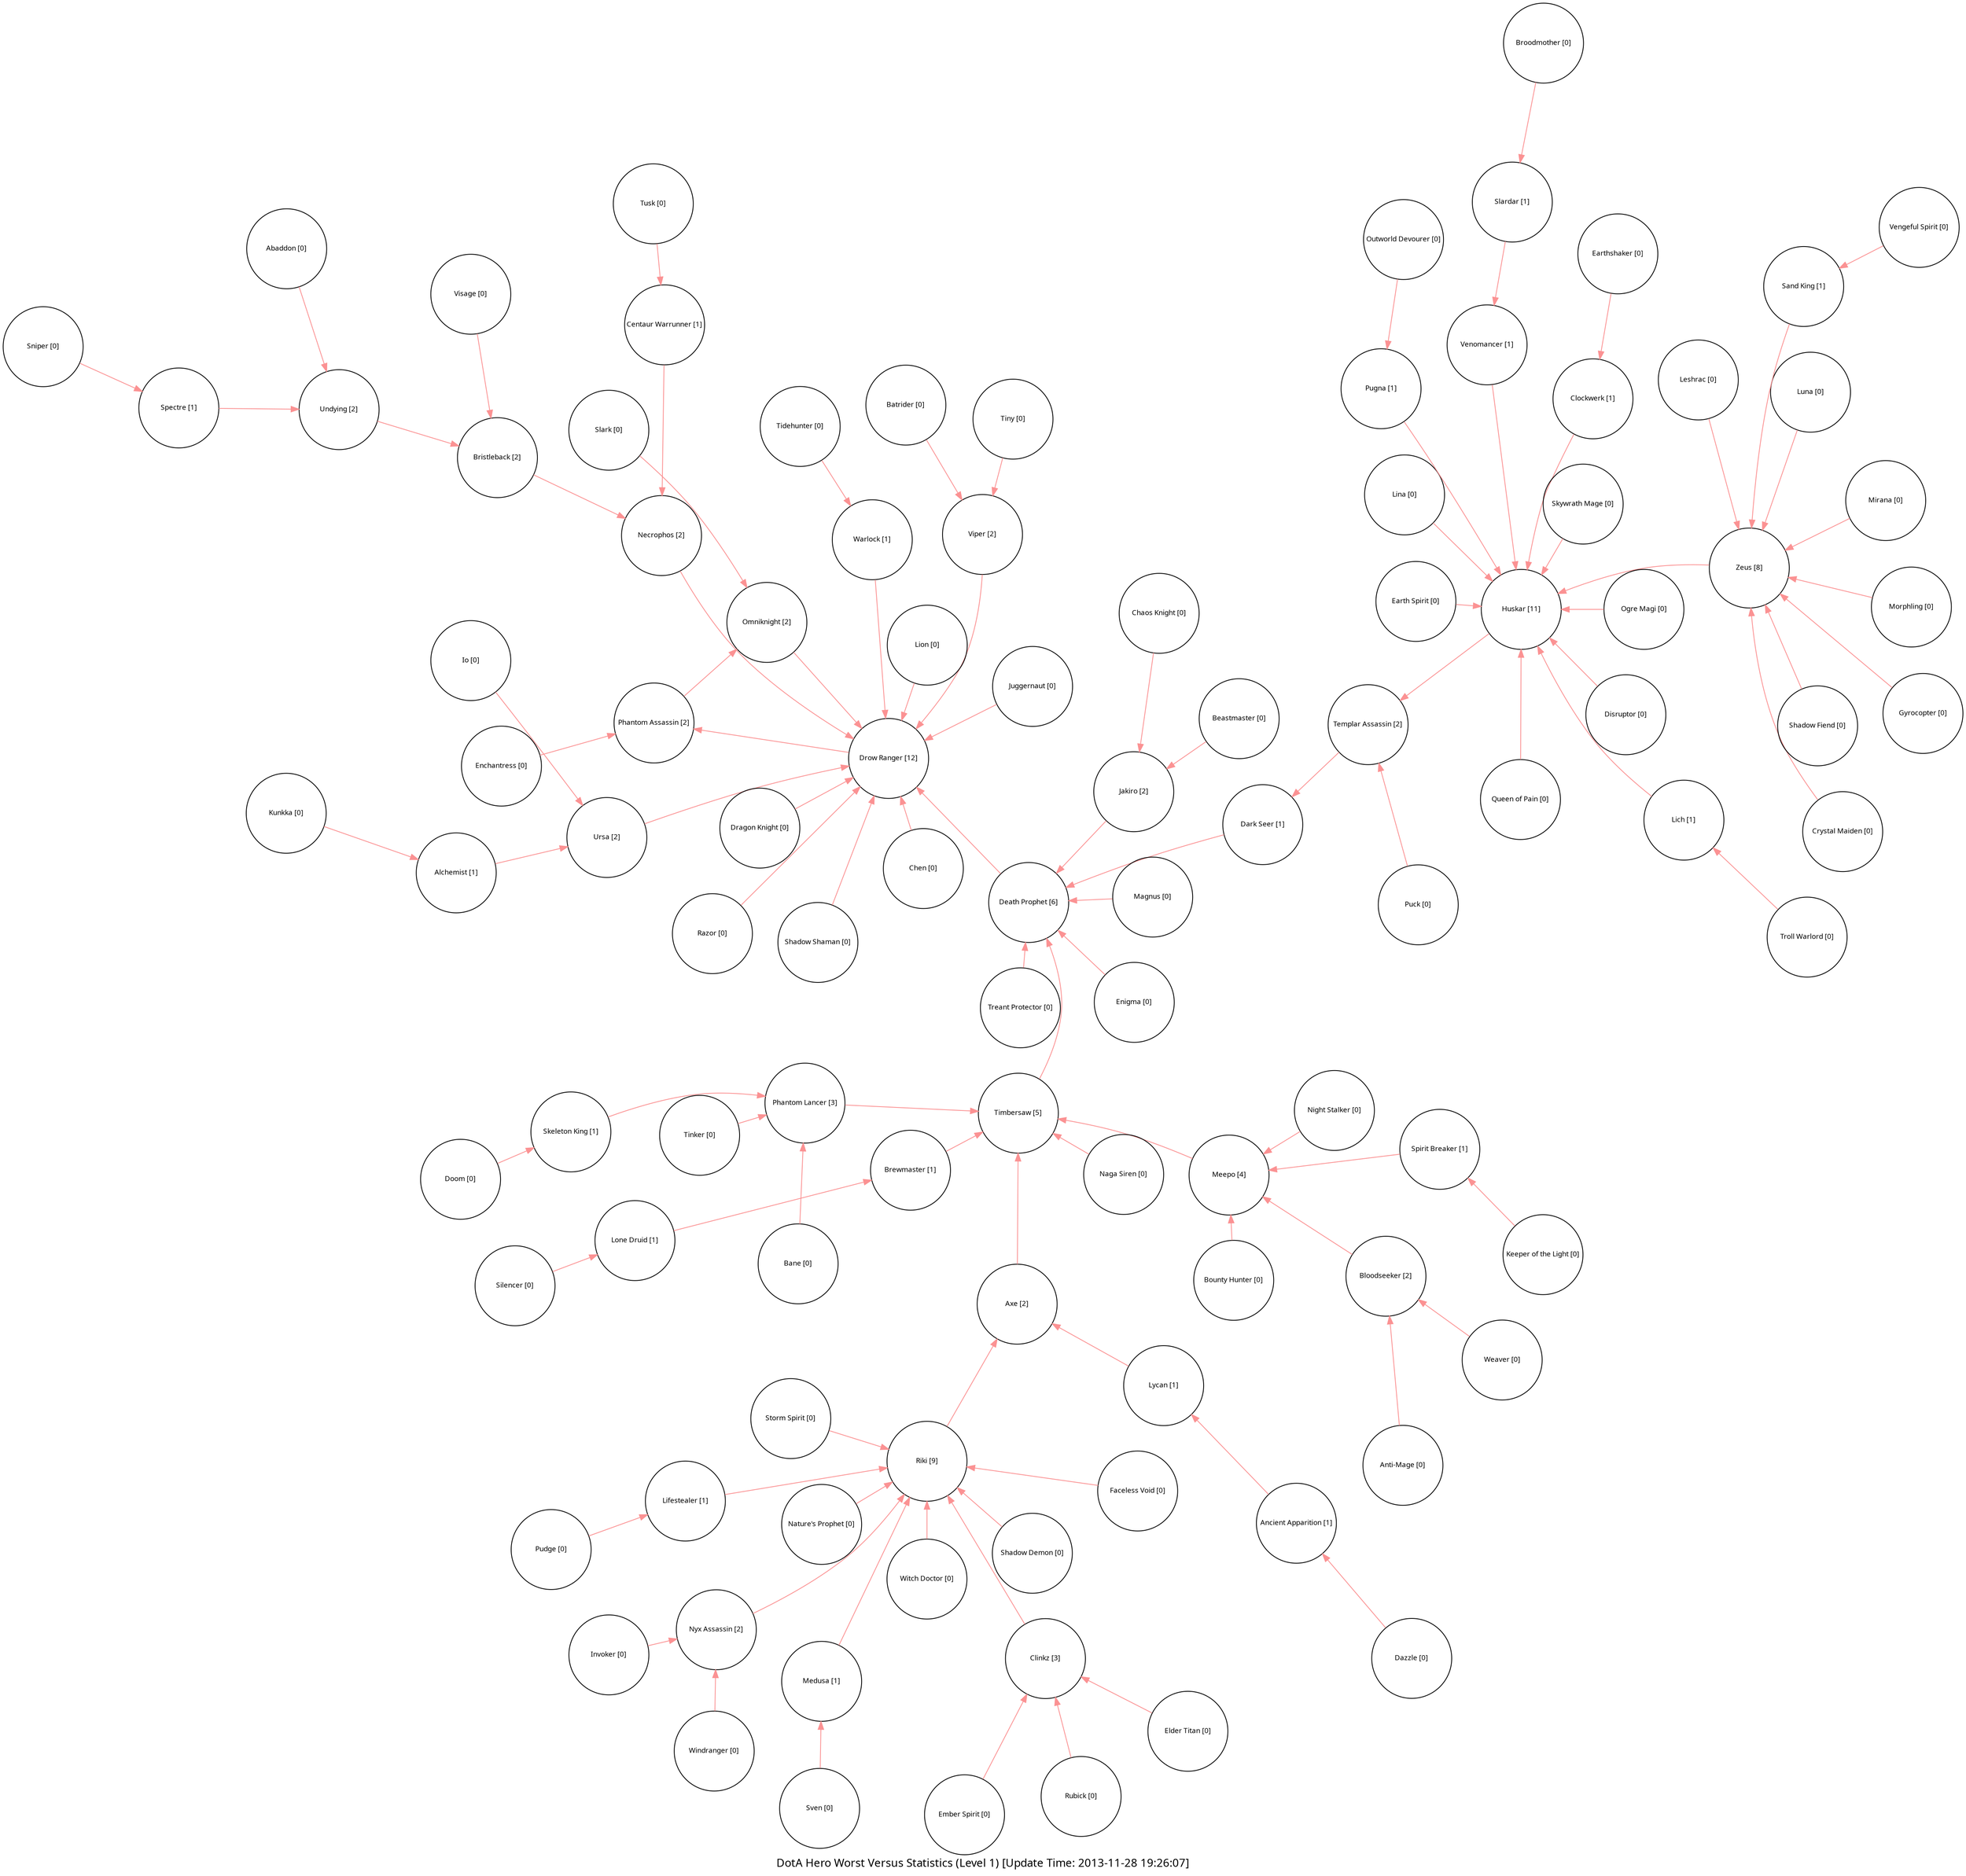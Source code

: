 digraph worst_level_1
{
    layout = neato;
    overlap = false;
    splines = true;
    fontname = "Calibri";
    label = "DotA Hero Worst Versus Statistics (Level 1) [Update Time: 2013-11-28 19:26:07]";
    sep = "+16";
    node [fontname = "Calibri", fontsize = 9, fixedsize = true, width = 1.4, height = 1.4];
    h0 [href = "http://dotabuff.com/heroes/abaddon", label = "Abaddon [0]"];
    h0 -> h93 [color = "#fb9293", tooltip = "Abaddon → Undying [1]&#10;Advantage = -2.96%&#10;Win Rate = 55.04%&#10;Matches = 43251"];
    h1 [href = "http://dotabuff.com/heroes/alchemist", label = "Alchemist [1]"];
    h1 -> h94 [color = "#fb9293", tooltip = "Alchemist → Ursa [1]&#10;Advantage = -5.18%&#10;Win Rate = 39.94%&#10;Matches = 129174"];
    h2 [href = "http://dotabuff.com/heroes/ancient-apparition", label = "Ancient Apparition [1]"];
    h2 -> h48 [color = "#fb9293", tooltip = "Ancient Apparition → Lycan [1]&#10;Advantage = -3.45%&#10;Win Rate = 40.85%&#10;Matches = 31834"];
    h3 [href = "http://dotabuff.com/heroes/anti-mage", label = "Anti-Mage [0]"];
    h3 -> h8 [color = "#fb9293", tooltip = "Anti-Mage → Bloodseeker [1]&#10;Advantage = -6.51%&#10;Win Rate = 34.58%&#10;Matches = 269543"];
    h4 [href = "http://dotabuff.com/heroes/axe", label = "Axe [2]"];
    h4 -> h87 [color = "#fb9293", tooltip = "Axe → Timbersaw [1]&#10;Advantage = -4.68%&#10;Win Rate = 45.75%&#10;Matches = 185724"];
    h5 [href = "http://dotabuff.com/heroes/bane", label = "Bane [0]"];
    h5 -> h63 [color = "#fb9293", tooltip = "Bane → Phantom Lancer [1]&#10;Advantage = -3.19%&#10;Win Rate = 41.47%&#10;Matches = 55618"];
    h6 [href = "http://dotabuff.com/heroes/batrider", label = "Batrider [0]"];
    h6 -> h97 [color = "#fb9293", tooltip = "Batrider → Viper [1]&#10;Advantage = -4.07%&#10;Win Rate = 35.82%&#10;Matches = 57846"];
    h7 [href = "http://dotabuff.com/heroes/beastmaster", label = "Beastmaster [0]"];
    h7 -> h37 [color = "#fb9293", tooltip = "Beastmaster → Jakiro [1]&#10;Advantage = -3.09%&#10;Win Rate = 42.04%&#10;Matches = 29274"];
    h8 [href = "http://dotabuff.com/heroes/bloodseeker", label = "Bloodseeker [2]"];
    h8 -> h51 [color = "#fb9293", tooltip = "Bloodseeker → Meepo [1]&#10;Advantage = -4.75%&#10;Win Rate = 53.87%&#10;Matches = 76107"];
    h9 [href = "http://dotabuff.com/heroes/bounty-hunter", label = "Bounty Hunter [0]"];
    h9 -> h51 [color = "#fb9293", tooltip = "Bounty Hunter → Meepo [1]&#10;Advantage = -4.12%&#10;Win Rate = 49.72%&#10;Matches = 74349"];
    h10 [href = "http://dotabuff.com/heroes/brewmaster", label = "Brewmaster [1]"];
    h10 -> h87 [color = "#fb9293", tooltip = "Brewmaster → Timbersaw [1]&#10;Advantage = -3.63%&#10;Win Rate = 47.08%&#10;Matches = 44373"];
    h11 [href = "http://dotabuff.com/heroes/bristleback", label = "Bristleback [2]"];
    h11 -> h56 [color = "#fb9293", tooltip = "Bristleback → Necrophos [1]&#10;Advantage = -4.65%&#10;Win Rate = 41.26%&#10;Matches = 77881"];
    h12 [href = "http://dotabuff.com/heroes/broodmother", label = "Broodmother [0]"];
    h12 -> h78 [color = "#fb9293", tooltip = "Broodmother → Slardar [1]&#10;Advantage = -5.43%&#10;Win Rate = 37.95%&#10;Matches = 67383"];
    h13 [href = "http://dotabuff.com/heroes/centaur-warrunner", label = "Centaur Warrunner [1]"];
    h13 -> h56 [color = "#fb9293", tooltip = "Centaur Warrunner → Necrophos [1]&#10;Advantage = -3.63%&#10;Win Rate = 44.69%&#10;Matches = 56953"];
    h14 [href = "http://dotabuff.com/heroes/chaos-knight", label = "Chaos Knight [0]"];
    h14 -> h37 [color = "#fb9293", tooltip = "Chaos Knight → Jakiro [1]&#10;Advantage = -3.78%&#10;Win Rate = 40.35%&#10;Matches = 52984"];
    h15 [href = "http://dotabuff.com/heroes/chen", label = "Chen [0]"];
    h15 -> h25 [color = "#fb9293", tooltip = "Chen → Drow Ranger [1]&#10;Advantage = -4.17%&#10;Win Rate = 37.84%&#10;Matches = 34558"];
    h16 [href = "http://dotabuff.com/heroes/clinkz", label = "Clinkz [3]"];
    h16 -> h69 [color = "#fb9293", tooltip = "Clinkz → Riki [1]&#10;Advantage = -4.4%&#10;Win Rate = 38.86%&#10;Matches = 228299"];
    h17 [href = "http://dotabuff.com/heroes/clockwerk", label = "Clockwerk [1]"];
    h17 -> h34 [color = "#fb9293", tooltip = "Clockwerk → Huskar [1]&#10;Advantage = -5.11%&#10;Win Rate = 49.63%&#10;Matches = 83343"];
    h18 [href = "http://dotabuff.com/heroes/crystal-maiden", label = "Crystal Maiden [0]"];
    h18 -> h103 [color = "#fb9293", tooltip = "Crystal Maiden → Zeus [1]&#10;Advantage = -3.31%&#10;Win Rate = 45.87%&#10;Matches = 142422"];
    h19 [href = "http://dotabuff.com/heroes/dark-seer", label = "Dark Seer [1]"];
    h19 -> h21 [color = "#fb9293", tooltip = "Dark Seer → Death Prophet [1]&#10;Advantage = -4.06%&#10;Win Rate = 37.63%&#10;Matches = 60611"];
    h20 [href = "http://dotabuff.com/heroes/dazzle", label = "Dazzle [0]"];
    h20 -> h2 [color = "#fb9293", tooltip = "Dazzle → Ancient Apparition [1]&#10;Advantage = -3.74%&#10;Win Rate = 50.44%&#10;Matches = 39580"];
    h21 [href = "http://dotabuff.com/heroes/death-prophet", label = "Death Prophet [6]"];
    h21 -> h25 [color = "#fb9293", tooltip = "Death Prophet → Drow Ranger [1]&#10;Advantage = -6.43%&#10;Win Rate = 48.39%&#10;Matches = 232069"];
    h22 [href = "http://dotabuff.com/heroes/disruptor", label = "Disruptor [0]"];
    h22 -> h34 [color = "#fb9293", tooltip = "Disruptor → Huskar [1]&#10;Advantage = -3.22%&#10;Win Rate = 53.81%&#10;Matches = 55597"];
    h23 [href = "http://dotabuff.com/heroes/doom", label = "Doom [0]"];
    h23 -> h76 [color = "#fb9293", tooltip = "Doom → Skeleton King [1]&#10;Advantage = -4.09%&#10;Win Rate = 39.83%&#10;Matches = 90507"];
    h24 [href = "http://dotabuff.com/heroes/dragon-knight", label = "Dragon Knight [0]"];
    h24 -> h25 [color = "#fb9293", tooltip = "Dragon Knight → Drow Ranger [1]&#10;Advantage = -3.91%&#10;Win Rate = 42.35%&#10;Matches = 191000"];
    h25 [href = "http://dotabuff.com/heroes/drow-ranger", label = "Drow Ranger [12]"];
    h25 -> h62 [color = "#fb9293", tooltip = "Drow Ranger → Phantom Assassin [1]&#10;Advantage = -4.57%&#10;Win Rate = 54.12%&#10;Matches = 353892"];
    h26 [href = "http://dotabuff.com/heroes/earthshaker", label = "Earthshaker [0]"];
    h26 -> h17 [color = "#fb9293", tooltip = "Earthshaker → Clockwerk [1]&#10;Advantage = -3.79%&#10;Win Rate = 44.63%&#10;Matches = 134683"];
    h27 [href = "http://dotabuff.com/heroes/earth-spirit", label = "Earth Spirit [0]"];
    h27 -> h34 [color = "#fb9293", tooltip = "Earth Spirit → Huskar [1]&#10;Advantage = -4.98%&#10;Win Rate = 37.05%&#10;Matches = 42324"];
    h28 [href = "http://dotabuff.com/heroes/elder-titan", label = "Elder Titan [0]"];
    h28 -> h16 [color = "#fb9293", tooltip = "Elder Titan → Clinkz [1]&#10;Advantage = -3.35%&#10;Win Rate = 54.09%&#10;Matches = 47423"];
    h29 [href = "http://dotabuff.com/heroes/ember-spirit", label = "Ember Spirit [0]"];
    h29 -> h16 [color = "#fb9293", tooltip = "Ember Spirit → Clinkz [1]&#10;Advantage = -4.57%&#10;Win Rate = 41.72%&#10;Matches = 71723"];
    h30 [href = "http://dotabuff.com/heroes/enchantress", label = "Enchantress [0]"];
    h30 -> h62 [color = "#fb9293", tooltip = "Enchantress → Phantom Assassin [1]&#10;Advantage = -2.87%&#10;Win Rate = 47.15%&#10;Matches = 86289"];
    h31 [href = "http://dotabuff.com/heroes/enigma", label = "Enigma [0]"];
    h31 -> h21 [color = "#fb9293", tooltip = "Enigma → Death Prophet [1]&#10;Advantage = -3.62%&#10;Win Rate = 36.06%&#10;Matches = 42712"];
    h32 [href = "http://dotabuff.com/heroes/faceless-void", label = "Faceless Void [0]"];
    h32 -> h69 [color = "#fb9293", tooltip = "Faceless Void → Riki [1]&#10;Advantage = -3.43%&#10;Win Rate = 40.75%&#10;Matches = 210456"];
    h33 [href = "http://dotabuff.com/heroes/gyrocopter", label = "Gyrocopter [0]"];
    h33 -> h103 [color = "#fb9293", tooltip = "Gyrocopter → Zeus [1]&#10;Advantage = -3.87%&#10;Win Rate = 36.45%&#10;Matches = 76951"];
    h34 [href = "http://dotabuff.com/heroes/huskar", label = "Huskar [11]"];
    h34 -> h85 [color = "#fb9293", tooltip = "Huskar → Templar Assassin [1]&#10;Advantage = -4.71%&#10;Win Rate = 47.11%&#10;Matches = 113568"];
    h35 [href = "http://dotabuff.com/heroes/invoker", label = "Invoker [0]"];
    h35 -> h58 [color = "#fb9293", tooltip = "Invoker → Nyx Assassin [1]&#10;Advantage = -3.37%&#10;Win Rate = 45.08%&#10;Matches = 180021"];
    h36 [href = "http://dotabuff.com/heroes/io", label = "Io [0]"];
    h36 -> h94 [color = "#fb9293", tooltip = "Io → Ursa [1]&#10;Advantage = -3.32%&#10;Win Rate = 31.29%&#10;Matches = 29539"];
    h37 [href = "http://dotabuff.com/heroes/jakiro", label = "Jakiro [2]"];
    h37 -> h21 [color = "#fb9293", tooltip = "Jakiro → Death Prophet [1]&#10;Advantage = -3.4%&#10;Win Rate = 42.65%&#10;Matches = 69103"];
    h38 [href = "http://dotabuff.com/heroes/juggernaut", label = "Juggernaut [0]"];
    h38 -> h25 [color = "#fb9293", tooltip = "Juggernaut → Drow Ranger [1]&#10;Advantage = -4.45%&#10;Win Rate = 43.03%&#10;Matches = 332015"];
    h39 [href = "http://dotabuff.com/heroes/keeper-of-the-light", label = "Keeper of the Light [0]"];
    h39 -> h82 [color = "#fb9293", tooltip = "Keeper of the Light → Spirit Breaker [1]&#10;Advantage = -3.37%&#10;Win Rate = 46.16%&#10;Matches = 91847"];
    h40 [href = "http://dotabuff.com/heroes/kunkka", label = "Kunkka [0]"];
    h40 -> h1 [color = "#fb9293", tooltip = "Kunkka → Alchemist [1]&#10;Advantage = -3.38%&#10;Win Rate = 48.11%&#10;Matches = 168052"];
    h41 [href = "http://dotabuff.com/heroes/leshrac", label = "Leshrac [0]"];
    h41 -> h103 [color = "#fb9293", tooltip = "Leshrac → Zeus [1]&#10;Advantage = -3.39%&#10;Win Rate = 38.04%&#10;Matches = 38657"];
    h42 [href = "http://dotabuff.com/heroes/lich", label = "Lich [1]"];
    h42 -> h34 [color = "#fb9293", tooltip = "Lich → Huskar [1]&#10;Advantage = -3.48%&#10;Win Rate = 57.04%&#10;Matches = 94282"];
    h43 [href = "http://dotabuff.com/heroes/lifestealer", label = "Lifestealer [1]"];
    h43 -> h69 [color = "#fb9293", tooltip = "Lifestealer → Riki [1]&#10;Advantage = -4.77%&#10;Win Rate = 41.03%&#10;Matches = 244448"];
    h44 [href = "http://dotabuff.com/heroes/lina", label = "Lina [0]"];
    h44 -> h34 [color = "#fb9293", tooltip = "Lina → Huskar [1]&#10;Advantage = -2.86%&#10;Win Rate = 46.35%&#10;Matches = 113056"];
    h45 [href = "http://dotabuff.com/heroes/lion", label = "Lion [0]"];
    h45 -> h25 [color = "#fb9293", tooltip = "Lion → Drow Ranger [1]&#10;Advantage = -3.15%&#10;Win Rate = 43.3%&#10;Matches = 267213"];
    h46 [href = "http://dotabuff.com/heroes/lone-druid", label = "Lone Druid [1]"];
    h46 -> h10 [color = "#fb9293", tooltip = "Lone Druid → Brewmaster [1]&#10;Advantage = -3.5%&#10;Win Rate = 42.45%&#10;Matches = 23574"];
    h47 [href = "http://dotabuff.com/heroes/luna", label = "Luna [0]"];
    h47 -> h103 [color = "#fb9293", tooltip = "Luna → Zeus [1]&#10;Advantage = -3.94%&#10;Win Rate = 44.77%&#10;Matches = 106540"];
    h48 [href = "http://dotabuff.com/heroes/lycan", label = "Lycan [1]"];
    h48 -> h4 [color = "#fb9293", tooltip = "Lycan → Axe [1]&#10;Advantage = -5.18%&#10;Win Rate = 51.16%&#10;Matches = 90904"];
    h49 [href = "http://dotabuff.com/heroes/magnus", label = "Magnus [0]"];
    h49 -> h21 [color = "#fb9293", tooltip = "Magnus → Death Prophet [1]&#10;Advantage = -3.39%&#10;Win Rate = 34.58%&#10;Matches = 60328"];
    h50 [href = "http://dotabuff.com/heroes/medusa", label = "Medusa [1]"];
    h50 -> h69 [color = "#fb9293", tooltip = "Medusa → Riki [1]&#10;Advantage = -3.7%&#10;Win Rate = 42.34%&#10;Matches = 99039"];
    h51 [href = "http://dotabuff.com/heroes/meepo", label = "Meepo [4]"];
    h51 -> h87 [color = "#fb9293", tooltip = "Meepo → Timbersaw [1]&#10;Advantage = -6.75%&#10;Win Rate = 38.89%&#10;Matches = 44714"];
    h52 [href = "http://dotabuff.com/heroes/mirana", label = "Mirana [0]"];
    h52 -> h103 [color = "#fb9293", tooltip = "Mirana → Zeus [1]&#10;Advantage = -4.17%&#10;Win Rate = 43.55%&#10;Matches = 168384"];
    h53 [href = "http://dotabuff.com/heroes/morphling", label = "Morphling [0]"];
    h53 -> h103 [color = "#fb9293", tooltip = "Morphling → Zeus [1]&#10;Advantage = -3.01%&#10;Win Rate = 33.04%&#10;Matches = 51787"];
    h54 [href = "http://dotabuff.com/heroes/naga-siren", label = "Naga Siren [0]"];
    h54 -> h87 [color = "#fb9293", tooltip = "Naga Siren → Timbersaw [1]&#10;Advantage = -4.72%&#10;Win Rate = 41.6%&#10;Matches = 62302"];
    h55 [href = "http://dotabuff.com/heroes/natures-prophet", label = "Nature's Prophet [0]"];
    h55 -> h69 [color = "#fb9293", tooltip = "Nature's Prophet → Riki [1]&#10;Advantage = -4.07%&#10;Win Rate = 42.24%&#10;Matches = 294335"];
    h56 [href = "http://dotabuff.com/heroes/necrophos", label = "Necrophos [2]"];
    h56 -> h25 [color = "#fb9293", tooltip = "Necrophos → Drow Ranger [1]&#10;Advantage = -4.67%&#10;Win Rate = 48.75%&#10;Matches = 109226"];
    h57 [href = "http://dotabuff.com/heroes/night-stalker", label = "Night Stalker [0]"];
    h57 -> h51 [color = "#fb9293", tooltip = "Night Stalker → Meepo [1]&#10;Advantage = -4.0%&#10;Win Rate = 52.49%&#10;Matches = 28415"];
    h58 [href = "http://dotabuff.com/heroes/nyx-assassin", label = "Nyx Assassin [2]"];
    h58 -> h69 [color = "#fb9293", tooltip = "Nyx Assassin → Riki [1]&#10;Advantage = -3.9%&#10;Win Rate = 41.14%&#10;Matches = 167486"];
    h59 [href = "http://dotabuff.com/heroes/ogre-magi", label = "Ogre Magi [0]"];
    h59 -> h34 [color = "#fb9293", tooltip = "Ogre Magi → Huskar [1]&#10;Advantage = -3.06%&#10;Win Rate = 53.05%&#10;Matches = 89960"];
    h60 [href = "http://dotabuff.com/heroes/omniknight", label = "Omniknight [2]"];
    h60 -> h25 [color = "#fb9293", tooltip = "Omniknight → Drow Ranger [1]&#10;Advantage = -4.58%&#10;Win Rate = 46.47%&#10;Matches = 117060"];
    h61 [href = "http://dotabuff.com/heroes/outworld-devourer", label = "Outworld Devourer [0]"];
    h61 -> h66 [color = "#fb9293", tooltip = "Outworld Devourer → Pugna [1]&#10;Advantage = -6.2%&#10;Win Rate = 43.03%&#10;Matches = 63341"];
    h62 [href = "http://dotabuff.com/heroes/phantom-assassin", label = "Phantom Assassin [2]"];
    h62 -> h60 [color = "#fb9293", tooltip = "Phantom Assassin → Omniknight [1]&#10;Advantage = -4.37%&#10;Win Rate = 37.64%&#10;Matches = 102135"];
    h63 [href = "http://dotabuff.com/heroes/phantom-lancer", label = "Phantom Lancer [3]"];
    h63 -> h87 [color = "#fb9293", tooltip = "Phantom Lancer → Timbersaw [1]&#10;Advantage = -4.15%&#10;Win Rate = 48.93%&#10;Matches = 131012"];
    h64 [href = "http://dotabuff.com/heroes/puck", label = "Puck [0]"];
    h64 -> h85 [color = "#fb9293", tooltip = "Puck → Templar Assassin [1]&#10;Advantage = -3.26%&#10;Win Rate = 46.14%&#10;Matches = 68722"];
    h65 [href = "http://dotabuff.com/heroes/pudge", label = "Pudge [0]"];
    h65 -> h43 [color = "#fb9293", tooltip = "Pudge → Lifestealer [1]&#10;Advantage = -5.09%&#10;Win Rate = 47.13%&#10;Matches = 498673"];
    h66 [href = "http://dotabuff.com/heroes/pugna", label = "Pugna [1]"];
    h66 -> h34 [color = "#fb9293", tooltip = "Pugna → Huskar [1]&#10;Advantage = -7.21%&#10;Win Rate = 44.81%&#10;Matches = 58217"];
    h67 [href = "http://dotabuff.com/heroes/queen-of-pain", label = "Queen of Pain [0]"];
    h67 -> h34 [color = "#fb9293", tooltip = "Queen of Pain → Huskar [1]&#10;Advantage = -4.61%&#10;Win Rate = 43.3%&#10;Matches = 100145"];
    h68 [href = "http://dotabuff.com/heroes/razor", label = "Razor [0]"];
    h68 -> h25 [color = "#fb9293", tooltip = "Razor → Drow Ranger [1]&#10;Advantage = -4.36%&#10;Win Rate = 43.44%&#10;Matches = 206080"];
    h69 [href = "http://dotabuff.com/heroes/riki", label = "Riki [9]"];
    h69 -> h4 [color = "#fb9293", tooltip = "Riki → Axe [1]&#10;Advantage = -3.35%&#10;Win Rate = 51.03%&#10;Matches = 319806"];
    h70 [href = "http://dotabuff.com/heroes/rubick", label = "Rubick [0]"];
    h70 -> h16 [color = "#fb9293", tooltip = "Rubick → Clinkz [1]&#10;Advantage = -3.47%&#10;Win Rate = 47.36%&#10;Matches = 121737"];
    h71 [href = "http://dotabuff.com/heroes/sand-king", label = "Sand King [1]"];
    h71 -> h103 [color = "#fb9293", tooltip = "Sand King → Zeus [1]&#10;Advantage = -3.92%&#10;Win Rate = 41.31%&#10;Matches = 109946"];
    h72 [href = "http://dotabuff.com/heroes/shadow-demon", label = "Shadow Demon [0]"];
    h72 -> h69 [color = "#fb9293", tooltip = "Shadow Demon → Riki [1]&#10;Advantage = -3.03%&#10;Win Rate = 36.24%&#10;Matches = 60413"];
    h73 [href = "http://dotabuff.com/heroes/shadow-fiend", label = "Shadow Fiend [0]"];
    h73 -> h103 [color = "#fb9293", tooltip = "Shadow Fiend → Zeus [1]&#10;Advantage = -3.6%&#10;Win Rate = 40.62%&#10;Matches = 108492"];
    h74 [href = "http://dotabuff.com/heroes/shadow-shaman", label = "Shadow Shaman [0]"];
    h74 -> h25 [color = "#fb9293", tooltip = "Shadow Shaman → Drow Ranger [1]&#10;Advantage = -4.22%&#10;Win Rate = 45.98%&#10;Matches = 139509"];
    h75 [href = "http://dotabuff.com/heroes/silencer", label = "Silencer [0]"];
    h75 -> h46 [color = "#fb9293", tooltip = "Silencer → Lone Druid [1]&#10;Advantage = -3.71%&#10;Win Rate = 53.83%&#10;Matches = 51539"];
    h76 [href = "http://dotabuff.com/heroes/skeleton-king", label = "Skeleton King [1]"];
    h76 -> h63 [color = "#fb9293", tooltip = "Skeleton King → Phantom Lancer [1]&#10;Advantage = -4.75%&#10;Win Rate = 49.52%&#10;Matches = 104890"];
    h77 [href = "http://dotabuff.com/heroes/skywrath-mage", label = "Skywrath Mage [0]"];
    h77 -> h34 [color = "#fb9293", tooltip = "Skywrath Mage → Huskar [1]&#10;Advantage = -4.97%&#10;Win Rate = 43.21%&#10;Matches = 67786"];
    h78 [href = "http://dotabuff.com/heroes/slardar", label = "Slardar [1]"];
    h78 -> h96 [color = "#fb9293", tooltip = "Slardar → Venomancer [1]&#10;Advantage = -4.16%&#10;Win Rate = 42.5%&#10;Matches = 103816"];
    h79 [href = "http://dotabuff.com/heroes/slark", label = "Slark [0]"];
    h79 -> h60 [color = "#fb9293", tooltip = "Slark → Omniknight [1]&#10;Advantage = -4.16%&#10;Win Rate = 44.02%&#10;Matches = 82599"];
    h80 [href = "http://dotabuff.com/heroes/sniper", label = "Sniper [0]"];
    h80 -> h81 [color = "#fb9293", tooltip = "Sniper → Spectre [1]&#10;Advantage = -3.54%&#10;Win Rate = 41.74%&#10;Matches = 140096"];
    h81 [href = "http://dotabuff.com/heroes/spectre", label = "Spectre [1]"];
    h81 -> h93 [color = "#fb9293", tooltip = "Spectre → Undying [1]&#10;Advantage = -5.52%&#10;Win Rate = 49.76%&#10;Matches = 45325"];
    h82 [href = "http://dotabuff.com/heroes/spirit-breaker", label = "Spirit Breaker [1]"];
    h82 -> h51 [color = "#fb9293", tooltip = "Spirit Breaker → Meepo [1]&#10;Advantage = -4.4%&#10;Win Rate = 52.29%&#10;Matches = 59073"];
    h83 [href = "http://dotabuff.com/heroes/storm-spirit", label = "Storm Spirit [0]"];
    h83 -> h69 [color = "#fb9293", tooltip = "Storm Spirit → Riki [1]&#10;Advantage = -3.59%&#10;Win Rate = 39.77%&#10;Matches = 172451"];
    h84 [href = "http://dotabuff.com/heroes/sven", label = "Sven [0]"];
    h84 -> h50 [color = "#fb9293", tooltip = "Sven → Medusa [1]&#10;Advantage = -3.34%&#10;Win Rate = 48.77%&#10;Matches = 62208"];
    h85 [href = "http://dotabuff.com/heroes/templar-assassin", label = "Templar Assassin [2]"];
    h85 -> h19 [color = "#fb9293", tooltip = "Templar Assassin → Dark Seer [1]&#10;Advantage = -5.53%&#10;Win Rate = 42.12%&#10;Matches = 63466"];
    h86 [href = "http://dotabuff.com/heroes/tidehunter", label = "Tidehunter [0]"];
    h86 -> h99 [color = "#fb9293", tooltip = "Tidehunter → Warlock [1]&#10;Advantage = -3.69%&#10;Win Rate = 43.65%&#10;Matches = 89748"];
    h87 [href = "http://dotabuff.com/heroes/timbersaw", label = "Timbersaw [5]"];
    h87 -> h21 [color = "#fb9293", tooltip = "Timbersaw → Death Prophet [1]&#10;Advantage = -5.1%&#10;Win Rate = 37.48%&#10;Matches = 109238"];
    h88 [href = "http://dotabuff.com/heroes/tinker", label = "Tinker [0]"];
    h88 -> h63 [color = "#fb9293", tooltip = "Tinker → Phantom Lancer [1]&#10;Advantage = -3.1%&#10;Win Rate = 38.61%&#10;Matches = 52531"];
    h89 [href = "http://dotabuff.com/heroes/tiny", label = "Tiny [0]"];
    h89 -> h97 [color = "#fb9293", tooltip = "Tiny → Viper [1]&#10;Advantage = -3.82%&#10;Win Rate = 40.1%&#10;Matches = 103539"];
    h90 [href = "http://dotabuff.com/heroes/treant-protector", label = "Treant Protector [0]"];
    h90 -> h21 [color = "#fb9293", tooltip = "Treant Protector → Death Prophet [1]&#10;Advantage = -3.92%&#10;Win Rate = 42.71%&#10;Matches = 44179"];
    h91 [href = "http://dotabuff.com/heroes/troll-warlord", label = "Troll Warlord [0]"];
    h91 -> h42 [color = "#fb9293", tooltip = "Troll Warlord → Lich [1]&#10;Advantage = -3.15%&#10;Win Rate = 35.49%&#10;Matches = 61797"];
    h92 [href = "http://dotabuff.com/heroes/tusk", label = "Tusk [0]"];
    h92 -> h13 [color = "#fb9293", tooltip = "Tusk → Centaur Warrunner [1]&#10;Advantage = -3.64%&#10;Win Rate = 38.81%&#10;Matches = 50968"];
    h93 [href = "http://dotabuff.com/heroes/undying", label = "Undying [2]"];
    h93 -> h11 [color = "#fb9293", tooltip = "Undying → Bristleback [1]&#10;Advantage = -5.44%&#10;Win Rate = 42.4%&#10;Matches = 52940"];
    h94 [href = "http://dotabuff.com/heroes/ursa", label = "Ursa [2]"];
    h94 -> h25 [color = "#fb9293", tooltip = "Ursa → Drow Ranger [1]&#10;Advantage = -3.86%&#10;Win Rate = 47.7%&#10;Matches = 272434"];
    h95 [href = "http://dotabuff.com/heroes/vengeful-spirit", label = "Vengeful Spirit [0]"];
    h95 -> h71 [color = "#fb9293", tooltip = "Vengeful Spirit → Sand King [1]&#10;Advantage = -2.85%&#10;Win Rate = 50.89%&#10;Matches = 111607"];
    h96 [href = "http://dotabuff.com/heroes/venomancer", label = "Venomancer [1]"];
    h96 -> h34 [color = "#fb9293", tooltip = "Venomancer → Huskar [1]&#10;Advantage = -4.0%&#10;Win Rate = 56.28%&#10;Matches = 109830"];
    h97 [href = "http://dotabuff.com/heroes/viper", label = "Viper [2]"];
    h97 -> h25 [color = "#fb9293", tooltip = "Viper → Drow Ranger [1]&#10;Advantage = -3.61%&#10;Win Rate = 47.62%&#10;Matches = 361614"];
    h98 [href = "http://dotabuff.com/heroes/visage", label = "Visage [0]"];
    h98 -> h11 [color = "#fb9293", tooltip = "Visage → Bristleback [1]&#10;Advantage = -4.43%&#10;Win Rate = 42.24%&#10;Matches = 31028"];
    h99 [href = "http://dotabuff.com/heroes/warlock", label = "Warlock [1]"];
    h99 -> h25 [color = "#fb9293", tooltip = "Warlock → Drow Ranger [1]&#10;Advantage = -4.44%&#10;Win Rate = 48.29%&#10;Matches = 158299"];
    h100 [href = "http://dotabuff.com/heroes/weaver", label = "Weaver [0]"];
    h100 -> h8 [color = "#fb9293", tooltip = "Weaver → Bloodseeker [1]&#10;Advantage = -5.49%&#10;Win Rate = 44.06%&#10;Matches = 246691"];
    h101 [href = "http://dotabuff.com/heroes/windranger", label = "Windranger [0]"];
    h101 -> h58 [color = "#fb9293", tooltip = "Windranger → Nyx Assassin [1]&#10;Advantage = -2.35%&#10;Win Rate = 45.89%&#10;Matches = 135985"];
    h102 [href = "http://dotabuff.com/heroes/witch-doctor", label = "Witch Doctor [0]"];
    h102 -> h69 [color = "#fb9293", tooltip = "Witch Doctor → Riki [1]&#10;Advantage = -3.47%&#10;Win Rate = 46.17%&#10;Matches = 130997"];
    h103 [href = "http://dotabuff.com/heroes/zeus", label = "Zeus [8]"];
    h103 -> h34 [color = "#fb9293", tooltip = "Zeus → Huskar [1]&#10;Advantage = -7.86%&#10;Win Rate = 51.75%&#10;Matches = 121538"];
}
